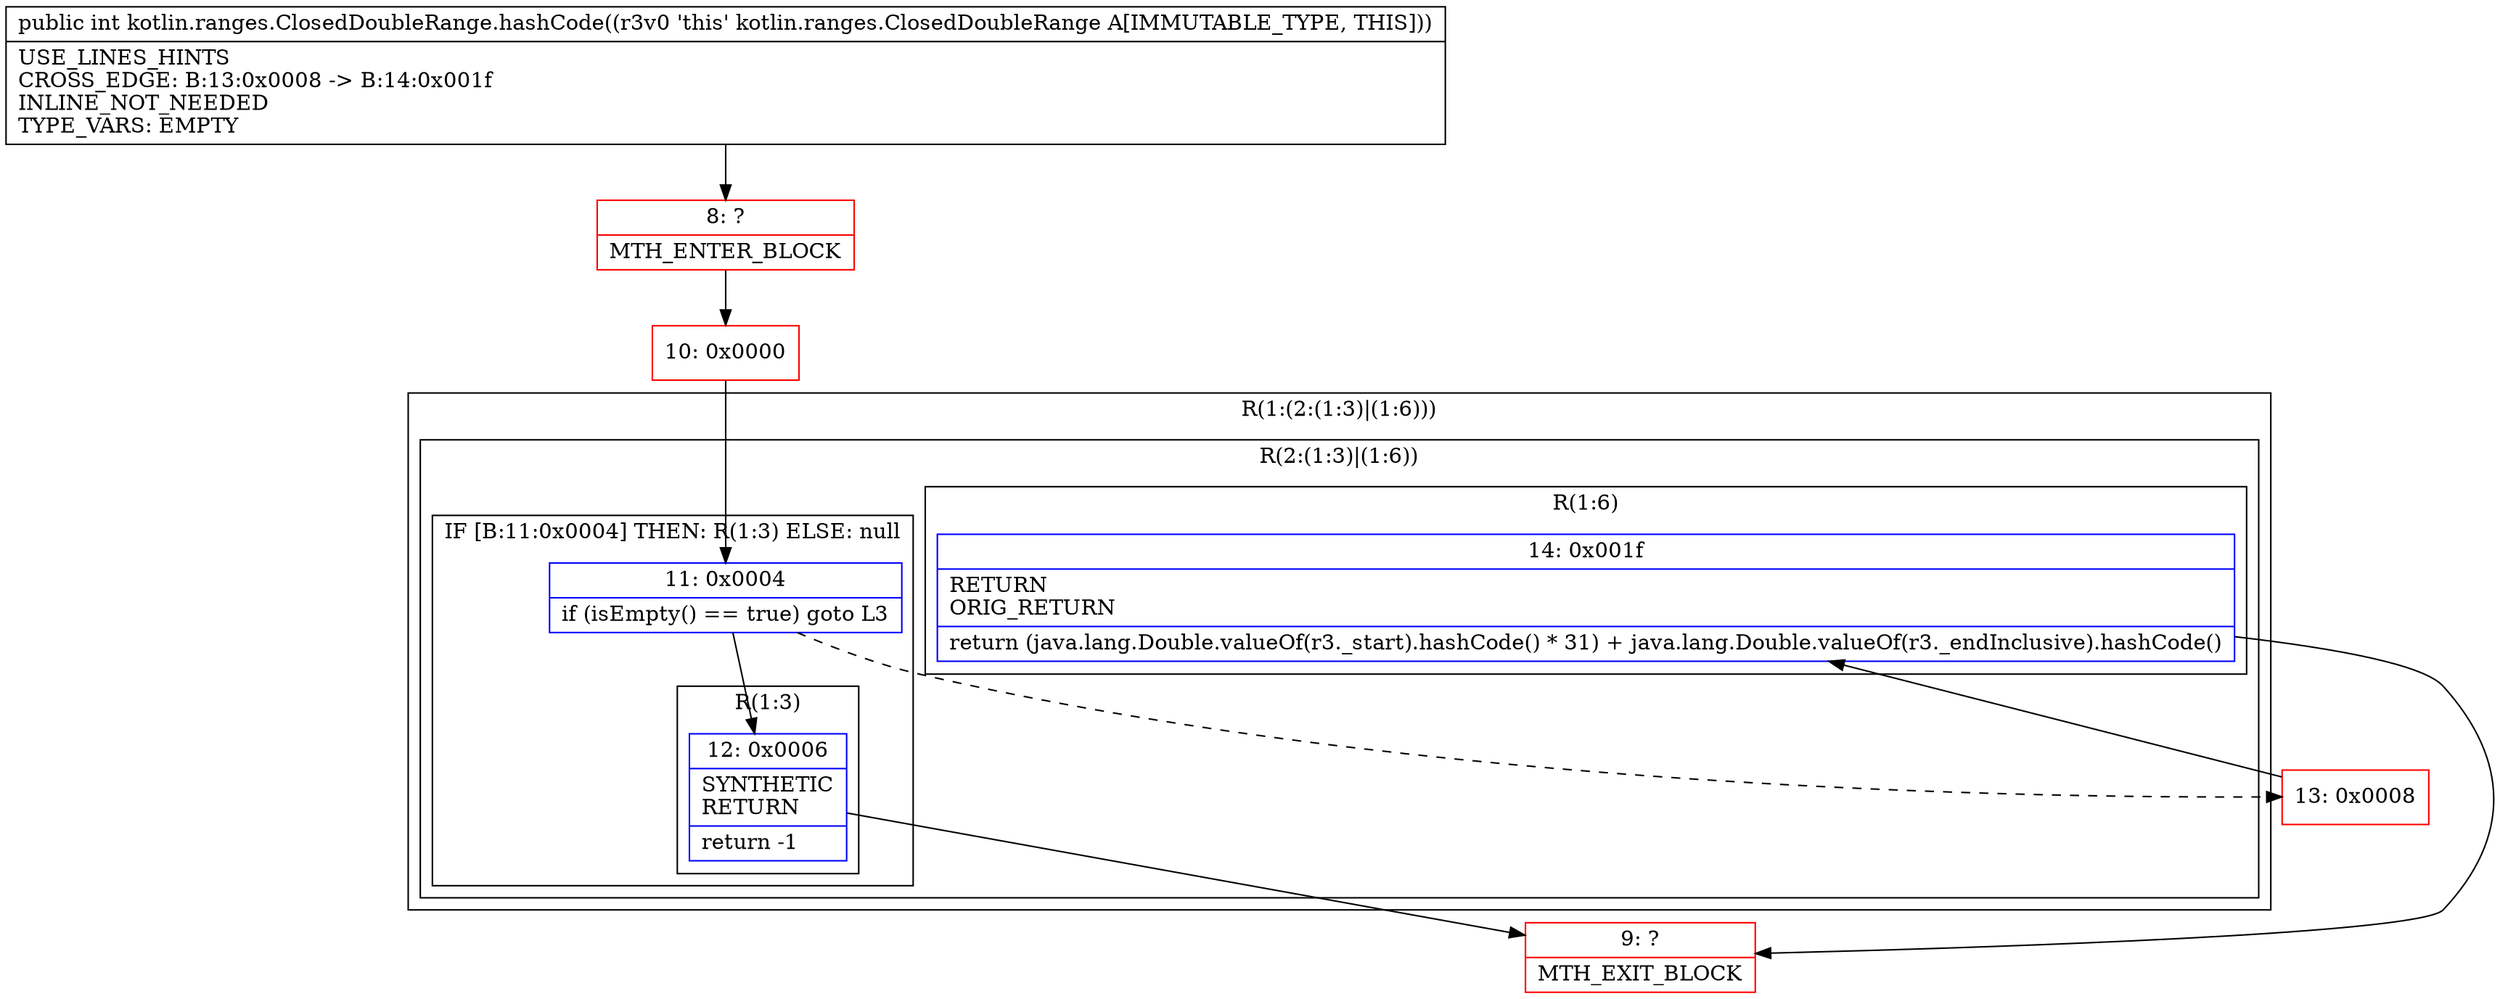 digraph "CFG forkotlin.ranges.ClosedDoubleRange.hashCode()I" {
subgraph cluster_Region_1015781869 {
label = "R(1:(2:(1:3)|(1:6)))";
node [shape=record,color=blue];
subgraph cluster_Region_1854863807 {
label = "R(2:(1:3)|(1:6))";
node [shape=record,color=blue];
subgraph cluster_IfRegion_287537540 {
label = "IF [B:11:0x0004] THEN: R(1:3) ELSE: null";
node [shape=record,color=blue];
Node_11 [shape=record,label="{11\:\ 0x0004|if (isEmpty() == true) goto L3\l}"];
subgraph cluster_Region_1145395746 {
label = "R(1:3)";
node [shape=record,color=blue];
Node_12 [shape=record,label="{12\:\ 0x0006|SYNTHETIC\lRETURN\l|return \-1\l}"];
}
}
subgraph cluster_Region_610396086 {
label = "R(1:6)";
node [shape=record,color=blue];
Node_14 [shape=record,label="{14\:\ 0x001f|RETURN\lORIG_RETURN\l|return (java.lang.Double.valueOf(r3._start).hashCode() * 31) + java.lang.Double.valueOf(r3._endInclusive).hashCode()\l}"];
}
}
}
Node_8 [shape=record,color=red,label="{8\:\ ?|MTH_ENTER_BLOCK\l}"];
Node_10 [shape=record,color=red,label="{10\:\ 0x0000}"];
Node_9 [shape=record,color=red,label="{9\:\ ?|MTH_EXIT_BLOCK\l}"];
Node_13 [shape=record,color=red,label="{13\:\ 0x0008}"];
MethodNode[shape=record,label="{public int kotlin.ranges.ClosedDoubleRange.hashCode((r3v0 'this' kotlin.ranges.ClosedDoubleRange A[IMMUTABLE_TYPE, THIS]))  | USE_LINES_HINTS\lCROSS_EDGE: B:13:0x0008 \-\> B:14:0x001f\lINLINE_NOT_NEEDED\lTYPE_VARS: EMPTY\l}"];
MethodNode -> Node_8;Node_11 -> Node_12;
Node_11 -> Node_13[style=dashed];
Node_12 -> Node_9;
Node_14 -> Node_9;
Node_8 -> Node_10;
Node_10 -> Node_11;
Node_13 -> Node_14;
}


